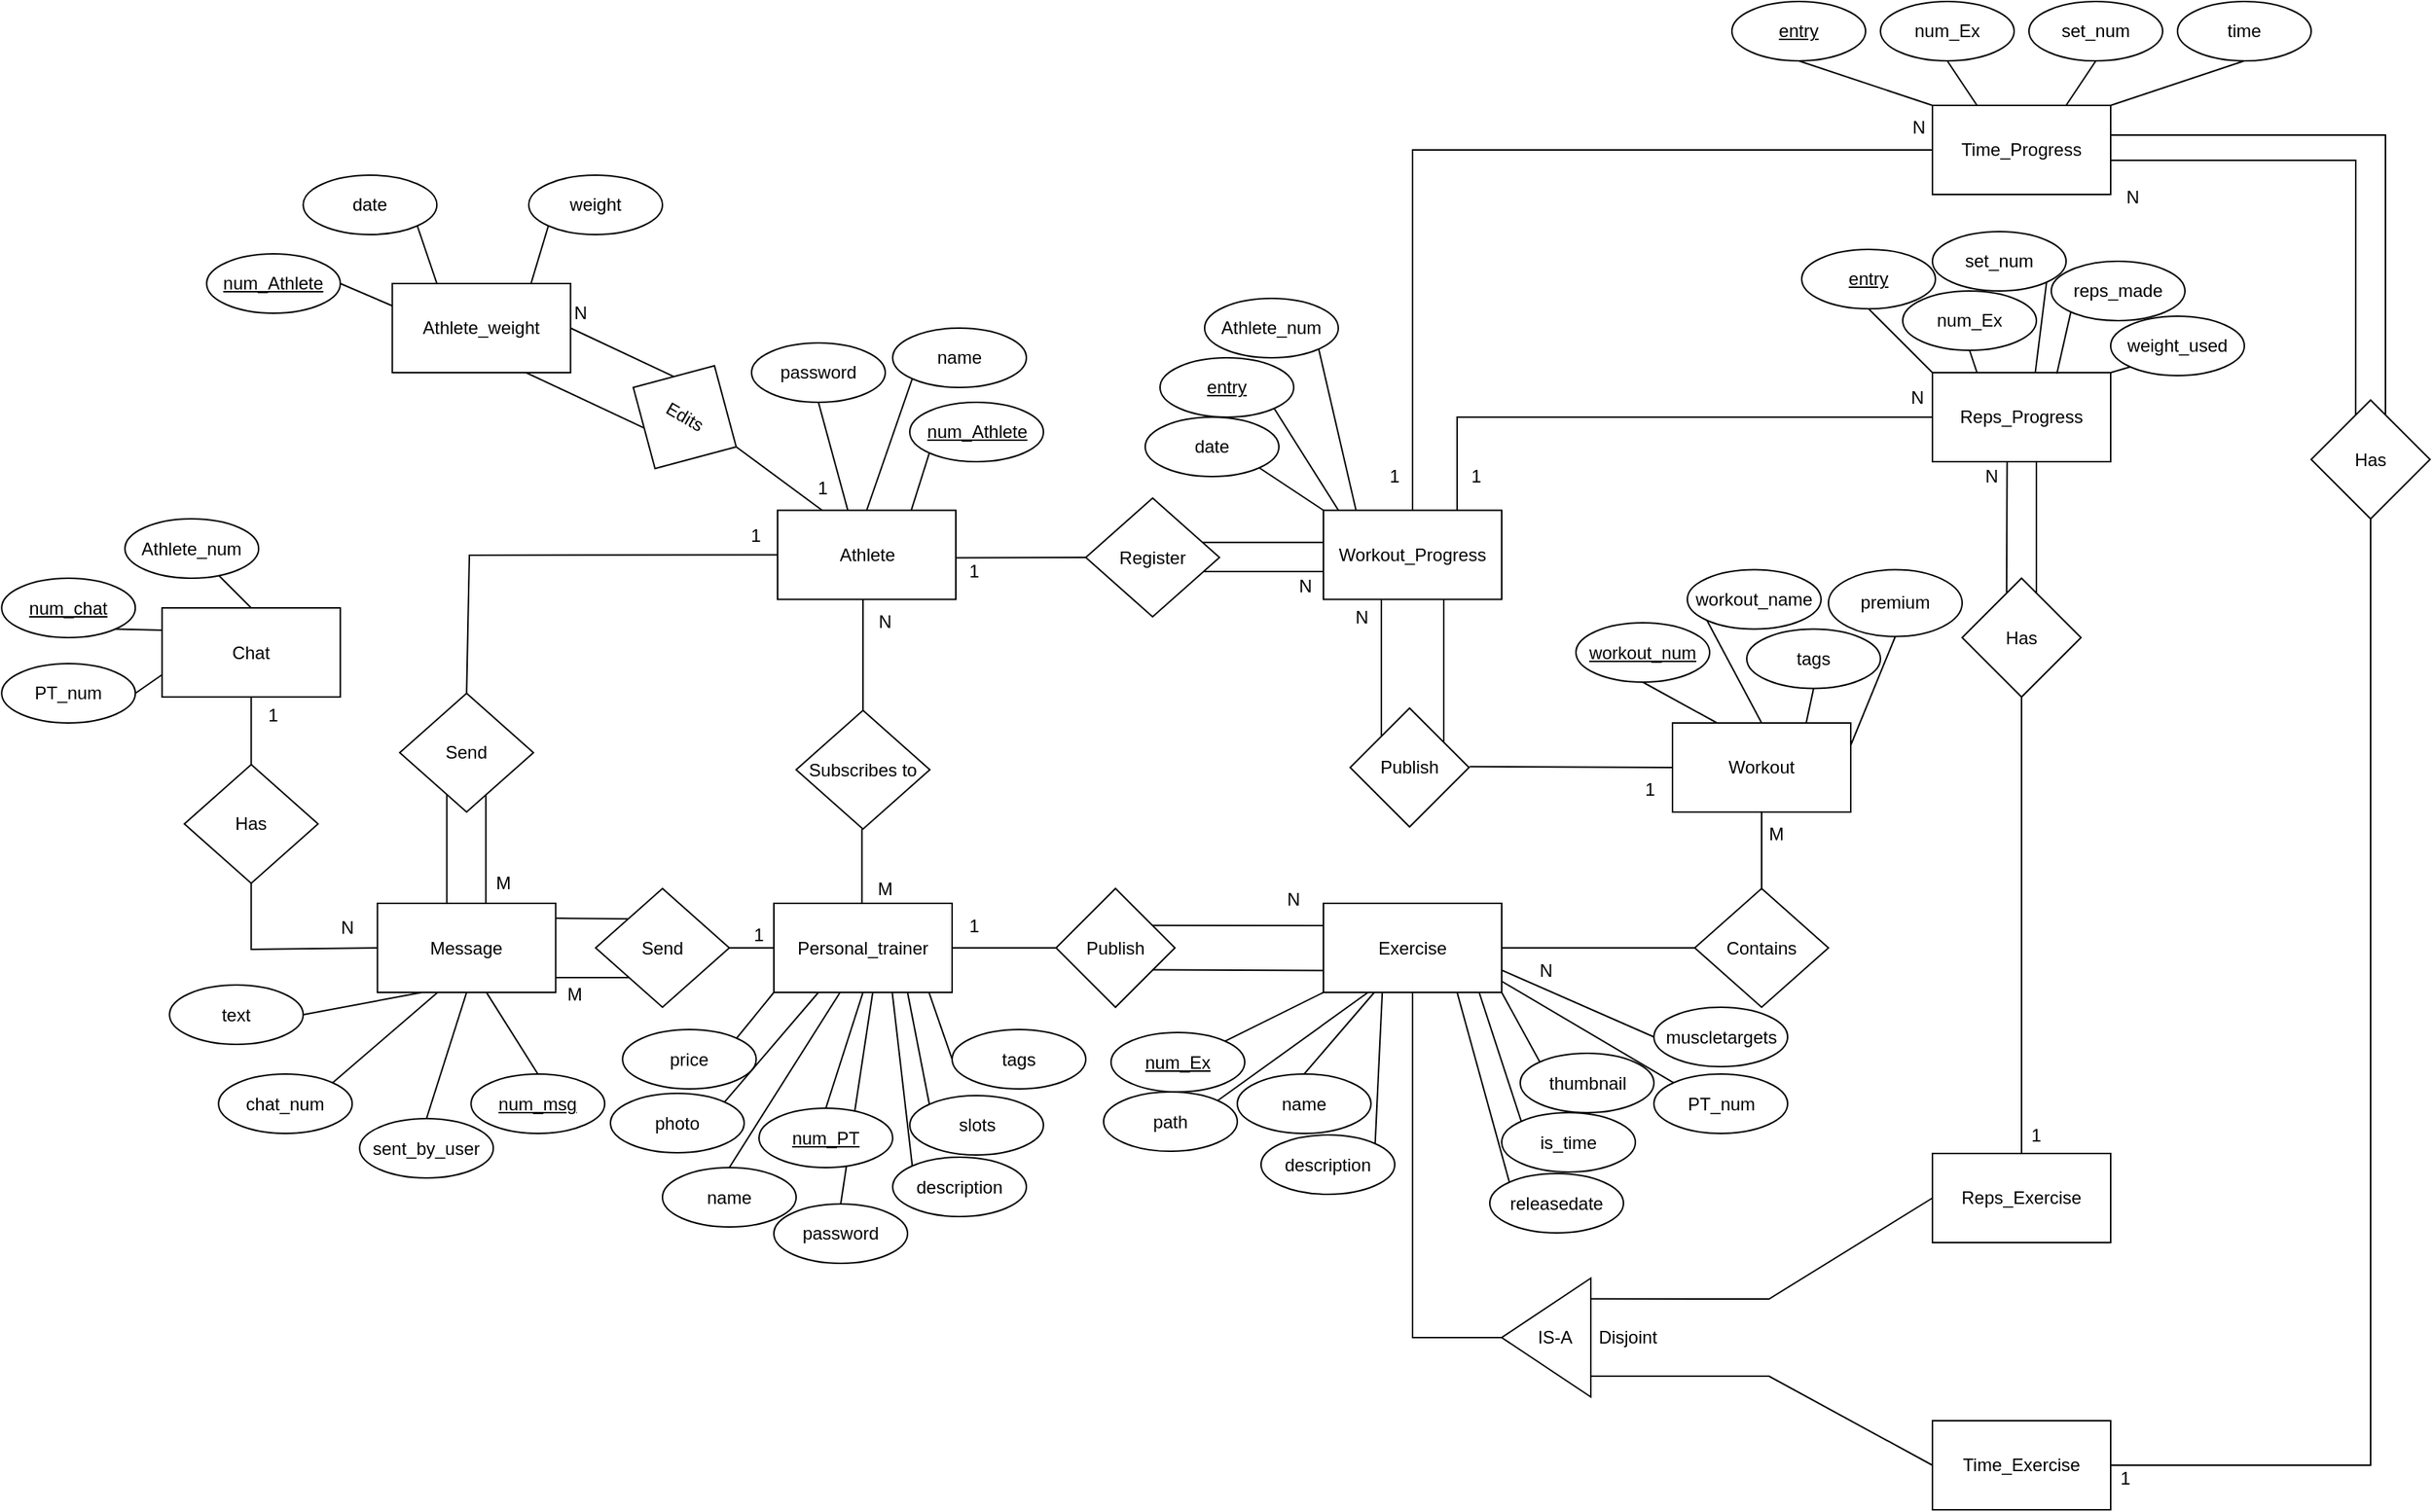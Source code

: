 <mxfile version="24.4.14" type="device">
  <diagram name="Página-1" id="oKhukBg--tAQRN1ix6OZ">
    <mxGraphModel dx="1697" dy="2066" grid="1" gridSize="10" guides="1" tooltips="1" connect="1" arrows="1" fold="1" page="1" pageScale="1" pageWidth="827" pageHeight="1169" math="0" shadow="0">
      <root>
        <mxCell id="0" />
        <mxCell id="1" parent="0" />
        <mxCell id="a5W6hC7SfEO5U4nKYkXS-47" value="" style="endArrow=none;html=1;rounded=0;entryX=0;entryY=0.5;entryDx=0;entryDy=0;exitX=0.011;exitY=0.902;exitDx=0;exitDy=0;exitPerimeter=0;" parent="1" target="a5W6hC7SfEO5U4nKYkXS-49" edge="1">
          <mxGeometry width="50" height="50" relative="1" as="geometry">
            <mxPoint x="1014.34" y="373.84" as="sourcePoint" />
            <mxPoint x="1251" y="373" as="targetPoint" />
            <Array as="points">
              <mxPoint x="1140" y="374" />
            </Array>
          </mxGeometry>
        </mxCell>
        <mxCell id="2-oC6OEvbJuWoWcRU2Rp-2" value="Athlete" style="rounded=0;whiteSpace=wrap;html=1;" parent="1" vertex="1">
          <mxGeometry x="472.5" y="-157.25" width="120" height="60" as="geometry" />
        </mxCell>
        <mxCell id="2-oC6OEvbJuWoWcRU2Rp-6" value="Chat" style="rounded=0;whiteSpace=wrap;html=1;" parent="1" vertex="1">
          <mxGeometry x="58.13" y="-91.5" width="120" height="60" as="geometry" />
        </mxCell>
        <mxCell id="2-oC6OEvbJuWoWcRU2Rp-8" value="name" style="ellipse;whiteSpace=wrap;html=1;" parent="1" vertex="1">
          <mxGeometry x="550" y="-280" width="90" height="40" as="geometry" />
        </mxCell>
        <mxCell id="2-oC6OEvbJuWoWcRU2Rp-9" value="&lt;u&gt;num_Athlete&lt;/u&gt;" style="ellipse;whiteSpace=wrap;html=1;" parent="1" vertex="1">
          <mxGeometry x="561.5" y="-230" width="90" height="40" as="geometry" />
        </mxCell>
        <mxCell id="2-oC6OEvbJuWoWcRU2Rp-19" value="name" style="ellipse;whiteSpace=wrap;html=1;" parent="1" vertex="1">
          <mxGeometry x="395" y="285.5" width="90" height="40" as="geometry" />
        </mxCell>
        <mxCell id="2-oC6OEvbJuWoWcRU2Rp-21" value="slots" style="ellipse;whiteSpace=wrap;html=1;" parent="1" vertex="1">
          <mxGeometry x="561.5" y="237" width="90" height="40" as="geometry" />
        </mxCell>
        <mxCell id="2-oC6OEvbJuWoWcRU2Rp-23" value="price" style="ellipse;whiteSpace=wrap;html=1;" parent="1" vertex="1">
          <mxGeometry x="368.13" y="192.5" width="90" height="40" as="geometry" />
        </mxCell>
        <mxCell id="2-oC6OEvbJuWoWcRU2Rp-25" value="tags" style="ellipse;whiteSpace=wrap;html=1;" parent="1" vertex="1">
          <mxGeometry x="590" y="192.5" width="90" height="40" as="geometry" />
        </mxCell>
        <mxCell id="2-oC6OEvbJuWoWcRU2Rp-26" value="photo" style="ellipse;whiteSpace=wrap;html=1;" parent="1" vertex="1">
          <mxGeometry x="360" y="235.5" width="90" height="40" as="geometry" />
        </mxCell>
        <mxCell id="2-oC6OEvbJuWoWcRU2Rp-34" value="path" style="ellipse;whiteSpace=wrap;html=1;" parent="1" vertex="1">
          <mxGeometry x="692" y="234.5" width="90" height="40" as="geometry" />
        </mxCell>
        <mxCell id="2-oC6OEvbJuWoWcRU2Rp-35" value="name" style="ellipse;whiteSpace=wrap;html=1;" parent="1" vertex="1">
          <mxGeometry x="782" y="222.5" width="90" height="40" as="geometry" />
        </mxCell>
        <mxCell id="2-oC6OEvbJuWoWcRU2Rp-36" value="muscletargets" style="ellipse;whiteSpace=wrap;html=1;" parent="1" vertex="1">
          <mxGeometry x="1062.5" y="177.5" width="90" height="40" as="geometry" />
        </mxCell>
        <mxCell id="2-oC6OEvbJuWoWcRU2Rp-37" value="releasedate" style="ellipse;whiteSpace=wrap;html=1;" parent="1" vertex="1">
          <mxGeometry x="952" y="289.5" width="90" height="40" as="geometry" />
        </mxCell>
        <mxCell id="2-oC6OEvbJuWoWcRU2Rp-38" value="&lt;u&gt;num_Ex&lt;/u&gt;" style="ellipse;whiteSpace=wrap;html=1;" parent="1" vertex="1">
          <mxGeometry x="697" y="194.5" width="90" height="40" as="geometry" />
        </mxCell>
        <mxCell id="2-oC6OEvbJuWoWcRU2Rp-39" value="description" style="ellipse;whiteSpace=wrap;html=1;" parent="1" vertex="1">
          <mxGeometry x="798" y="263.5" width="90" height="40" as="geometry" />
        </mxCell>
        <mxCell id="2-oC6OEvbJuWoWcRU2Rp-40" value="is_time" style="ellipse;whiteSpace=wrap;html=1;" parent="1" vertex="1">
          <mxGeometry x="960" y="248.5" width="90" height="40" as="geometry" />
        </mxCell>
        <mxCell id="2-oC6OEvbJuWoWcRU2Rp-41" value="thumbnail" style="ellipse;whiteSpace=wrap;html=1;" parent="1" vertex="1">
          <mxGeometry x="972.5" y="208.5" width="90" height="40" as="geometry" />
        </mxCell>
        <mxCell id="2-oC6OEvbJuWoWcRU2Rp-42" value="PT_num" style="ellipse;whiteSpace=wrap;html=1;" parent="1" vertex="1">
          <mxGeometry x="1062.5" y="222.5" width="90" height="40" as="geometry" />
        </mxCell>
        <mxCell id="2-oC6OEvbJuWoWcRU2Rp-52" value="&lt;u&gt;num_chat&lt;/u&gt;" style="ellipse;whiteSpace=wrap;html=1;" parent="1" vertex="1">
          <mxGeometry x="-49.87" y="-111.5" width="90" height="40" as="geometry" />
        </mxCell>
        <mxCell id="2-oC6OEvbJuWoWcRU2Rp-53" value="PT_num" style="ellipse;whiteSpace=wrap;html=1;" parent="1" vertex="1">
          <mxGeometry x="-49.87" y="-54" width="90" height="40" as="geometry" />
        </mxCell>
        <mxCell id="2-oC6OEvbJuWoWcRU2Rp-54" value="Athlete_num" style="ellipse;whiteSpace=wrap;html=1;" parent="1" vertex="1">
          <mxGeometry x="33.13" y="-151.5" width="90" height="40" as="geometry" />
        </mxCell>
        <mxCell id="2-oC6OEvbJuWoWcRU2Rp-55" value="&lt;u&gt;num_msg&lt;/u&gt;" style="ellipse;whiteSpace=wrap;html=1;" parent="1" vertex="1">
          <mxGeometry x="266.13" y="222.5" width="90" height="40" as="geometry" />
        </mxCell>
        <mxCell id="2-oC6OEvbJuWoWcRU2Rp-56" value="sent_by_user" style="ellipse;whiteSpace=wrap;html=1;" parent="1" vertex="1">
          <mxGeometry x="191.13" y="252.5" width="90" height="40" as="geometry" />
        </mxCell>
        <mxCell id="2-oC6OEvbJuWoWcRU2Rp-57" value="chat_num" style="ellipse;whiteSpace=wrap;html=1;" parent="1" vertex="1">
          <mxGeometry x="96.13" y="222.5" width="90" height="40" as="geometry" />
        </mxCell>
        <mxCell id="2-oC6OEvbJuWoWcRU2Rp-58" value="text" style="ellipse;whiteSpace=wrap;html=1;" parent="1" vertex="1">
          <mxGeometry x="63.13" y="162.5" width="90" height="40" as="geometry" />
        </mxCell>
        <mxCell id="2-oC6OEvbJuWoWcRU2Rp-61" value="Publish" style="rhombus;whiteSpace=wrap;html=1;" parent="1" vertex="1">
          <mxGeometry x="660" y="97.5" width="80" height="80" as="geometry" />
        </mxCell>
        <mxCell id="2-oC6OEvbJuWoWcRU2Rp-62" value="" style="endArrow=none;html=1;rounded=0;entryX=0.847;entryY=0.349;entryDx=0;entryDy=0;exitX=0;exitY=0.25;exitDx=0;exitDy=0;entryPerimeter=0;" parent="1" source="2-oC6OEvbJuWoWcRU2Rp-5" edge="1">
          <mxGeometry width="50" height="50" relative="1" as="geometry">
            <mxPoint x="837.0" y="119.5" as="sourcePoint" />
            <mxPoint x="724.76" y="122.42" as="targetPoint" />
          </mxGeometry>
        </mxCell>
        <mxCell id="2-oC6OEvbJuWoWcRU2Rp-65" value="" style="endArrow=none;html=1;rounded=0;exitX=1;exitY=0.5;exitDx=0;exitDy=0;entryX=0;entryY=0.5;entryDx=0;entryDy=0;" parent="1" source="2-oC6OEvbJuWoWcRU2Rp-1" target="2-oC6OEvbJuWoWcRU2Rp-61" edge="1">
          <mxGeometry width="50" height="50" relative="1" as="geometry">
            <mxPoint x="340" y="185" as="sourcePoint" />
            <mxPoint x="520" y="140" as="targetPoint" />
          </mxGeometry>
        </mxCell>
        <mxCell id="2-oC6OEvbJuWoWcRU2Rp-66" value="N" style="text;html=1;align=center;verticalAlign=middle;whiteSpace=wrap;rounded=0;" parent="1" vertex="1">
          <mxGeometry x="790" y="90" width="60" height="30" as="geometry" />
        </mxCell>
        <mxCell id="2-oC6OEvbJuWoWcRU2Rp-67" value="1" style="text;html=1;align=center;verticalAlign=middle;whiteSpace=wrap;rounded=0;" parent="1" vertex="1">
          <mxGeometry x="575" y="107.5" width="60" height="30" as="geometry" />
        </mxCell>
        <mxCell id="2-oC6OEvbJuWoWcRU2Rp-69" value="Subscribes to" style="rhombus;whiteSpace=wrap;html=1;" parent="1" vertex="1">
          <mxGeometry x="485" y="-22.5" width="90" height="80" as="geometry" />
        </mxCell>
        <mxCell id="2-oC6OEvbJuWoWcRU2Rp-72" value="" style="endArrow=none;html=1;rounded=0;entryX=0.25;entryY=0;entryDx=0;entryDy=0;exitX=0.5;exitY=0;exitDx=0;exitDy=0;" parent="1" source="2-oC6OEvbJuWoWcRU2Rp-69" target="2-oC6OEvbJuWoWcRU2Rp-74" edge="1">
          <mxGeometry width="50" height="50" relative="1" as="geometry">
            <mxPoint x="647.5" y="-127.5" as="sourcePoint" />
            <mxPoint x="692.5" y="-220" as="targetPoint" />
          </mxGeometry>
        </mxCell>
        <mxCell id="2-oC6OEvbJuWoWcRU2Rp-73" value="M" style="text;html=1;align=center;verticalAlign=middle;whiteSpace=wrap;rounded=0;" parent="1" vertex="1">
          <mxGeometry x="515" y="82.5" width="60" height="30" as="geometry" />
        </mxCell>
        <mxCell id="2-oC6OEvbJuWoWcRU2Rp-74" value="N" style="text;html=1;align=center;verticalAlign=middle;whiteSpace=wrap;rounded=0;" parent="1" vertex="1">
          <mxGeometry x="515" y="-97.25" width="60" height="30" as="geometry" />
        </mxCell>
        <mxCell id="2-oC6OEvbJuWoWcRU2Rp-75" value="" style="endArrow=none;html=1;rounded=0;entryX=0.5;entryY=1;entryDx=0;entryDy=0;" parent="1" edge="1">
          <mxGeometry width="50" height="50" relative="1" as="geometry">
            <mxPoint x="529.29" y="107.5" as="sourcePoint" />
            <mxPoint x="529.29" y="57.5" as="targetPoint" />
          </mxGeometry>
        </mxCell>
        <mxCell id="2-oC6OEvbJuWoWcRU2Rp-76" value="Has" style="rhombus;whiteSpace=wrap;html=1;" parent="1" vertex="1">
          <mxGeometry x="73.13" y="14" width="90" height="80" as="geometry" />
        </mxCell>
        <mxCell id="2-oC6OEvbJuWoWcRU2Rp-77" value="" style="endArrow=none;html=1;rounded=0;entryX=0.5;entryY=1;entryDx=0;entryDy=0;exitX=0.5;exitY=0;exitDx=0;exitDy=0;" parent="1" source="2-oC6OEvbJuWoWcRU2Rp-76" target="2-oC6OEvbJuWoWcRU2Rp-6" edge="1">
          <mxGeometry width="50" height="50" relative="1" as="geometry">
            <mxPoint x="-36.87" y="7.25" as="sourcePoint" />
            <mxPoint x="-36.87" y="-42.75" as="targetPoint" />
          </mxGeometry>
        </mxCell>
        <mxCell id="2-oC6OEvbJuWoWcRU2Rp-79" value="1" style="text;html=1;align=center;verticalAlign=middle;whiteSpace=wrap;rounded=0;" parent="1" vertex="1">
          <mxGeometry x="103.13" y="-34" width="60" height="30" as="geometry" />
        </mxCell>
        <mxCell id="2-oC6OEvbJuWoWcRU2Rp-80" value="" style="endArrow=none;html=1;rounded=0;entryX=0.5;entryY=1;entryDx=0;entryDy=0;exitX=0;exitY=0.5;exitDx=0;exitDy=0;" parent="1" source="2-oC6OEvbJuWoWcRU2Rp-4" target="2-oC6OEvbJuWoWcRU2Rp-76" edge="1">
          <mxGeometry width="50" height="50" relative="1" as="geometry">
            <mxPoint x="252.42" y="532.25" as="sourcePoint" />
            <mxPoint x="252.42" y="482.25" as="targetPoint" />
            <Array as="points">
              <mxPoint x="118.13" y="138.5" />
            </Array>
          </mxGeometry>
        </mxCell>
        <mxCell id="2-oC6OEvbJuWoWcRU2Rp-84" value="" style="endArrow=none;html=1;rounded=0;entryX=0.847;entryY=0.349;entryDx=0;entryDy=0;exitX=0;exitY=0.25;exitDx=0;exitDy=0;entryPerimeter=0;" parent="1" edge="1">
          <mxGeometry width="50" height="50" relative="1" as="geometry">
            <mxPoint x="840" y="152.79" as="sourcePoint" />
            <mxPoint x="724.76" y="152.21" as="targetPoint" />
          </mxGeometry>
        </mxCell>
        <mxCell id="2-oC6OEvbJuWoWcRU2Rp-85" value="Send" style="rhombus;whiteSpace=wrap;html=1;" parent="1" vertex="1">
          <mxGeometry x="218.13" y="-34" width="90" height="80" as="geometry" />
        </mxCell>
        <mxCell id="2-oC6OEvbJuWoWcRU2Rp-86" value="" style="endArrow=none;html=1;rounded=0;entryX=0;entryY=0.5;entryDx=0;entryDy=0;exitX=0.5;exitY=0;exitDx=0;exitDy=0;" parent="1" source="2-oC6OEvbJuWoWcRU2Rp-85" target="2-oC6OEvbJuWoWcRU2Rp-2" edge="1">
          <mxGeometry width="50" height="50" relative="1" as="geometry">
            <mxPoint x="340" y="138" as="sourcePoint" />
            <mxPoint x="369" y="133" as="targetPoint" />
            <Array as="points">
              <mxPoint x="265" y="-127" />
            </Array>
          </mxGeometry>
        </mxCell>
        <mxCell id="2-oC6OEvbJuWoWcRU2Rp-87" value="M" style="text;html=1;align=center;verticalAlign=middle;whiteSpace=wrap;rounded=0;" parent="1" vertex="1">
          <mxGeometry x="258.13" y="78.5" width="60" height="30" as="geometry" />
        </mxCell>
        <mxCell id="2-oC6OEvbJuWoWcRU2Rp-88" value="1" style="text;html=1;align=center;verticalAlign=middle;whiteSpace=wrap;rounded=0;" parent="1" vertex="1">
          <mxGeometry x="427.5" y="-155" width="60" height="30" as="geometry" />
        </mxCell>
        <mxCell id="2-oC6OEvbJuWoWcRU2Rp-89" value="" style="endArrow=none;html=1;rounded=0;entryX=0.352;entryY=0.851;entryDx=0;entryDy=0;entryPerimeter=0;exitX=0.389;exitY=0;exitDx=0;exitDy=0;exitPerimeter=0;" parent="1" source="2-oC6OEvbJuWoWcRU2Rp-4" target="2-oC6OEvbJuWoWcRU2Rp-85" edge="1">
          <mxGeometry width="50" height="50" relative="1" as="geometry">
            <mxPoint x="352.13" y="168.5" as="sourcePoint" />
            <mxPoint x="268.13" y="48.5" as="targetPoint" />
          </mxGeometry>
        </mxCell>
        <mxCell id="2-oC6OEvbJuWoWcRU2Rp-91" value="" style="endArrow=none;html=1;rounded=0;entryX=0.352;entryY=0.851;entryDx=0;entryDy=0;entryPerimeter=0;exitX=0.389;exitY=0;exitDx=0;exitDy=0;exitPerimeter=0;" parent="1" edge="1">
          <mxGeometry width="50" height="50" relative="1" as="geometry">
            <mxPoint x="276.13" y="108.5" as="sourcePoint" />
            <mxPoint x="276.13" y="34.5" as="targetPoint" />
          </mxGeometry>
        </mxCell>
        <mxCell id="2-oC6OEvbJuWoWcRU2Rp-94" value="" style="endArrow=none;html=1;rounded=0;exitX=1;exitY=0.5;exitDx=0;exitDy=0;entryX=0;entryY=0.5;entryDx=0;entryDy=0;" parent="1" source="bBhkpNK5yPJ5Nh3VC-9j-27" target="2-oC6OEvbJuWoWcRU2Rp-1" edge="1">
          <mxGeometry width="50" height="50" relative="1" as="geometry">
            <mxPoint x="427.45" y="130.68" as="sourcePoint" />
            <mxPoint x="490" y="190" as="targetPoint" />
          </mxGeometry>
        </mxCell>
        <mxCell id="2-oC6OEvbJuWoWcRU2Rp-98" value="1" style="text;html=1;align=center;verticalAlign=middle;whiteSpace=wrap;rounded=0;" parent="1" vertex="1">
          <mxGeometry x="430" y="113.75" width="60" height="30" as="geometry" />
        </mxCell>
        <mxCell id="2-oC6OEvbJuWoWcRU2Rp-101" value="N" style="text;html=1;align=center;verticalAlign=middle;whiteSpace=wrap;rounded=0;" parent="1" vertex="1">
          <mxGeometry x="153.13" y="108.5" width="60" height="30" as="geometry" />
        </mxCell>
        <mxCell id="2-oC6OEvbJuWoWcRU2Rp-95" value="M" style="text;html=1;align=center;verticalAlign=middle;whiteSpace=wrap;rounded=0;" parent="1" vertex="1">
          <mxGeometry x="306" y="153.5" width="60" height="30" as="geometry" />
        </mxCell>
        <mxCell id="1-HmyPd1s2v8unVtLxTv-2" value="" style="endArrow=none;html=1;rounded=0;entryX=1;entryY=0.5;entryDx=0;entryDy=0;exitX=0.25;exitY=1;exitDx=0;exitDy=0;" parent="1" source="2-oC6OEvbJuWoWcRU2Rp-4" target="2-oC6OEvbJuWoWcRU2Rp-58" edge="1">
          <mxGeometry width="50" height="50" relative="1" as="geometry">
            <mxPoint x="558.13" y="178.5" as="sourcePoint" />
            <mxPoint x="608.13" y="128.5" as="targetPoint" />
          </mxGeometry>
        </mxCell>
        <mxCell id="1-HmyPd1s2v8unVtLxTv-3" value="" style="endArrow=none;html=1;rounded=0;entryX=1;entryY=0;entryDx=0;entryDy=0;exitX=0.346;exitY=0.986;exitDx=0;exitDy=0;exitPerimeter=0;" parent="1" source="2-oC6OEvbJuWoWcRU2Rp-4" target="2-oC6OEvbJuWoWcRU2Rp-57" edge="1">
          <mxGeometry width="50" height="50" relative="1" as="geometry">
            <mxPoint x="243.13" y="178.5" as="sourcePoint" />
            <mxPoint x="213.13" y="188.5" as="targetPoint" />
          </mxGeometry>
        </mxCell>
        <mxCell id="1-HmyPd1s2v8unVtLxTv-4" value="" style="endArrow=none;html=1;rounded=0;entryX=0.5;entryY=0;entryDx=0;entryDy=0;exitX=0.5;exitY=1;exitDx=0;exitDy=0;" parent="1" source="2-oC6OEvbJuWoWcRU2Rp-4" target="2-oC6OEvbJuWoWcRU2Rp-56" edge="1">
          <mxGeometry width="50" height="50" relative="1" as="geometry">
            <mxPoint x="253.13" y="188.5" as="sourcePoint" />
            <mxPoint x="223.13" y="198.5" as="targetPoint" />
          </mxGeometry>
        </mxCell>
        <mxCell id="1-HmyPd1s2v8unVtLxTv-5" value="" style="endArrow=none;html=1;rounded=0;entryX=0.5;entryY=0;entryDx=0;entryDy=0;exitX=0.613;exitY=1.005;exitDx=0;exitDy=0;exitPerimeter=0;" parent="1" source="2-oC6OEvbJuWoWcRU2Rp-4" target="2-oC6OEvbJuWoWcRU2Rp-55" edge="1">
          <mxGeometry width="50" height="50" relative="1" as="geometry">
            <mxPoint x="263.13" y="198.5" as="sourcePoint" />
            <mxPoint x="233.13" y="208.5" as="targetPoint" />
          </mxGeometry>
        </mxCell>
        <mxCell id="1-HmyPd1s2v8unVtLxTv-7" value="" style="endArrow=none;html=1;rounded=0;entryX=1;entryY=0.5;entryDx=0;entryDy=0;exitX=0;exitY=0.75;exitDx=0;exitDy=0;" parent="1" source="2-oC6OEvbJuWoWcRU2Rp-6" target="2-oC6OEvbJuWoWcRU2Rp-53" edge="1">
          <mxGeometry width="50" height="50" relative="1" as="geometry">
            <mxPoint x="283.13" y="218.5" as="sourcePoint" />
            <mxPoint x="253.13" y="228.5" as="targetPoint" />
          </mxGeometry>
        </mxCell>
        <mxCell id="1-HmyPd1s2v8unVtLxTv-8" value="" style="endArrow=none;html=1;rounded=0;entryX=1;entryY=1;entryDx=0;entryDy=0;exitX=0;exitY=0.25;exitDx=0;exitDy=0;" parent="1" source="2-oC6OEvbJuWoWcRU2Rp-6" target="2-oC6OEvbJuWoWcRU2Rp-52" edge="1">
          <mxGeometry width="50" height="50" relative="1" as="geometry">
            <mxPoint x="68.13" y="-21.5" as="sourcePoint" />
            <mxPoint x="50.13" y="-24.5" as="targetPoint" />
          </mxGeometry>
        </mxCell>
        <mxCell id="1-HmyPd1s2v8unVtLxTv-9" value="" style="endArrow=none;html=1;rounded=0;exitX=0.5;exitY=0;exitDx=0;exitDy=0;" parent="1" source="2-oC6OEvbJuWoWcRU2Rp-6" target="2-oC6OEvbJuWoWcRU2Rp-54" edge="1">
          <mxGeometry width="50" height="50" relative="1" as="geometry">
            <mxPoint x="78.13" y="-11.5" as="sourcePoint" />
            <mxPoint x="60.13" y="-14.5" as="targetPoint" />
          </mxGeometry>
        </mxCell>
        <mxCell id="1-HmyPd1s2v8unVtLxTv-10" value="" style="endArrow=none;html=1;rounded=0;entryX=0.5;entryY=0;entryDx=0;entryDy=0;exitX=0.5;exitY=1;exitDx=0;exitDy=0;" parent="1" source="2-oC6OEvbJuWoWcRU2Rp-1" target="2-oC6OEvbJuWoWcRU2Rp-24" edge="1">
          <mxGeometry width="50" height="50" relative="1" as="geometry">
            <mxPoint x="620" y="342.5" as="sourcePoint" />
            <mxPoint x="222" y="347" as="targetPoint" />
          </mxGeometry>
        </mxCell>
        <mxCell id="1-HmyPd1s2v8unVtLxTv-11" value="" style="endArrow=none;html=1;rounded=0;entryX=1;entryY=0;entryDx=0;entryDy=0;exitX=0;exitY=1;exitDx=0;exitDy=0;" parent="1" source="2-oC6OEvbJuWoWcRU2Rp-1" target="2-oC6OEvbJuWoWcRU2Rp-23" edge="1">
          <mxGeometry width="50" height="50" relative="1" as="geometry">
            <mxPoint x="650" y="327.5" as="sourcePoint" />
            <mxPoint x="232" y="357" as="targetPoint" />
          </mxGeometry>
        </mxCell>
        <mxCell id="1-HmyPd1s2v8unVtLxTv-13" value="" style="endArrow=none;html=1;rounded=0;entryX=0.664;entryY=0.997;entryDx=0;entryDy=0;entryPerimeter=0;exitX=0;exitY=0;exitDx=0;exitDy=0;" parent="1" source="2-oC6OEvbJuWoWcRU2Rp-20" target="2-oC6OEvbJuWoWcRU2Rp-1" edge="1">
          <mxGeometry width="50" height="50" relative="1" as="geometry">
            <mxPoint x="680" y="280" as="sourcePoint" />
            <mxPoint x="670.88" y="330.56" as="targetPoint" />
          </mxGeometry>
        </mxCell>
        <mxCell id="1-HmyPd1s2v8unVtLxTv-14" value="" style="endArrow=none;html=1;rounded=0;entryX=0.376;entryY=0.985;entryDx=0;entryDy=0;exitX=0.5;exitY=0;exitDx=0;exitDy=0;entryPerimeter=0;" parent="1" source="2-oC6OEvbJuWoWcRU2Rp-19" target="2-oC6OEvbJuWoWcRU2Rp-1" edge="1">
          <mxGeometry width="50" height="50" relative="1" as="geometry">
            <mxPoint x="270" y="380" as="sourcePoint" />
            <mxPoint x="665.12" y="327.14" as="targetPoint" />
          </mxGeometry>
        </mxCell>
        <mxCell id="1-HmyPd1s2v8unVtLxTv-15" value="" style="endArrow=none;html=1;rounded=0;entryX=0.75;entryY=1;entryDx=0;entryDy=0;exitX=0;exitY=0;exitDx=0;exitDy=0;" parent="1" source="2-oC6OEvbJuWoWcRU2Rp-21" target="2-oC6OEvbJuWoWcRU2Rp-1" edge="1">
          <mxGeometry width="50" height="50" relative="1" as="geometry">
            <mxPoint x="695" y="330.02" as="sourcePoint" />
            <mxPoint x="675" y="337" as="targetPoint" />
          </mxGeometry>
        </mxCell>
        <mxCell id="1-HmyPd1s2v8unVtLxTv-16" value="" style="endArrow=none;html=1;rounded=0;entryX=0;entryY=0.5;entryDx=0;entryDy=0;exitX=0.871;exitY=1.004;exitDx=0;exitDy=0;exitPerimeter=0;" parent="1" source="2-oC6OEvbJuWoWcRU2Rp-1" target="2-oC6OEvbJuWoWcRU2Rp-25" edge="1">
          <mxGeometry width="50" height="50" relative="1" as="geometry">
            <mxPoint x="710" y="327.5" as="sourcePoint" />
            <mxPoint x="685" y="347" as="targetPoint" />
          </mxGeometry>
        </mxCell>
        <mxCell id="1-HmyPd1s2v8unVtLxTv-17" value="" style="endArrow=none;html=1;rounded=0;exitX=0.25;exitY=1;exitDx=0;exitDy=0;entryX=1;entryY=0;entryDx=0;entryDy=0;" parent="1" source="2-oC6OEvbJuWoWcRU2Rp-1" target="2-oC6OEvbJuWoWcRU2Rp-26" edge="1">
          <mxGeometry width="50" height="50" relative="1" as="geometry">
            <mxPoint x="625" y="290" as="sourcePoint" />
            <mxPoint x="740" y="330" as="targetPoint" />
          </mxGeometry>
        </mxCell>
        <mxCell id="2-oC6OEvbJuWoWcRU2Rp-1" value="Personal_trainer" style="rounded=0;whiteSpace=wrap;html=1;" parent="1" vertex="1">
          <mxGeometry x="470" y="107.5" width="120" height="60" as="geometry" />
        </mxCell>
        <mxCell id="1-HmyPd1s2v8unVtLxTv-18" value="" style="endArrow=none;html=1;rounded=0;entryX=0;entryY=1;entryDx=0;entryDy=0;exitX=0.75;exitY=0;exitDx=0;exitDy=0;" parent="1" source="2-oC6OEvbJuWoWcRU2Rp-2" target="2-oC6OEvbJuWoWcRU2Rp-9" edge="1">
          <mxGeometry width="50" height="50" relative="1" as="geometry">
            <mxPoint x="647.5" y="-547.5" as="sourcePoint" />
            <mxPoint x="585.936" y="-194.495" as="targetPoint" />
          </mxGeometry>
        </mxCell>
        <mxCell id="1-HmyPd1s2v8unVtLxTv-19" value="" style="endArrow=none;html=1;rounded=0;entryX=0;entryY=1;entryDx=0;entryDy=0;exitX=0.5;exitY=0;exitDx=0;exitDy=0;" parent="1" source="2-oC6OEvbJuWoWcRU2Rp-2" target="2-oC6OEvbJuWoWcRU2Rp-8" edge="1">
          <mxGeometry width="50" height="50" relative="1" as="geometry">
            <mxPoint x="657.5" y="-537.5" as="sourcePoint" />
            <mxPoint x="727.5" y="-470.5" as="targetPoint" />
          </mxGeometry>
        </mxCell>
        <mxCell id="1-HmyPd1s2v8unVtLxTv-20" value="" style="endArrow=none;html=1;rounded=0;entryX=0;entryY=0.5;entryDx=0;entryDy=0;exitX=1;exitY=0.75;exitDx=0;exitDy=0;" parent="1" source="2-oC6OEvbJuWoWcRU2Rp-5" target="2-oC6OEvbJuWoWcRU2Rp-36" edge="1">
          <mxGeometry width="50" height="50" relative="1" as="geometry">
            <mxPoint x="695" y="364" as="sourcePoint" />
            <mxPoint x="875" y="364" as="targetPoint" />
            <Array as="points" />
          </mxGeometry>
        </mxCell>
        <mxCell id="1-HmyPd1s2v8unVtLxTv-21" value="" style="endArrow=none;html=1;rounded=0;entryX=1;entryY=1;entryDx=0;entryDy=0;exitX=0;exitY=0;exitDx=0;exitDy=0;" parent="1" source="2-oC6OEvbJuWoWcRU2Rp-41" target="2-oC6OEvbJuWoWcRU2Rp-5" edge="1">
          <mxGeometry width="50" height="50" relative="1" as="geometry">
            <mxPoint x="515" y="110" as="sourcePoint" />
            <mxPoint x="585" y="177" as="targetPoint" />
          </mxGeometry>
        </mxCell>
        <mxCell id="1-HmyPd1s2v8unVtLxTv-22" value="" style="endArrow=none;html=1;rounded=0;entryX=0;entryY=0;entryDx=0;entryDy=0;exitX=0;exitY=0.75;exitDx=0;exitDy=0;" parent="1" source="bBhkpNK5yPJ5Nh3VC-9j-15" target="2-oC6OEvbJuWoWcRU2Rp-42" edge="1">
          <mxGeometry width="50" height="50" relative="1" as="geometry">
            <mxPoint x="695" y="354" as="sourcePoint" />
            <mxPoint x="330" y="391" as="targetPoint" />
          </mxGeometry>
        </mxCell>
        <mxCell id="1-HmyPd1s2v8unVtLxTv-23" value="" style="endArrow=none;html=1;rounded=0;entryX=0.875;entryY=1.008;entryDx=0;entryDy=0;entryPerimeter=0;exitX=0;exitY=0;exitDx=0;exitDy=0;" parent="1" source="2-oC6OEvbJuWoWcRU2Rp-40" target="2-oC6OEvbJuWoWcRU2Rp-5" edge="1">
          <mxGeometry width="50" height="50" relative="1" as="geometry">
            <mxPoint x="695" y="344" as="sourcePoint" />
            <mxPoint x="340" y="401" as="targetPoint" />
          </mxGeometry>
        </mxCell>
        <mxCell id="1-HmyPd1s2v8unVtLxTv-24" value="" style="endArrow=none;html=1;rounded=0;entryX=0;entryY=0;entryDx=0;entryDy=0;exitX=0.75;exitY=1;exitDx=0;exitDy=0;" parent="1" source="2-oC6OEvbJuWoWcRU2Rp-5" target="2-oC6OEvbJuWoWcRU2Rp-37" edge="1">
          <mxGeometry width="50" height="50" relative="1" as="geometry">
            <mxPoint x="695" y="341.5" as="sourcePoint" />
            <mxPoint x="350" y="411" as="targetPoint" />
          </mxGeometry>
        </mxCell>
        <mxCell id="1-HmyPd1s2v8unVtLxTv-25" value="" style="endArrow=none;html=1;rounded=0;entryX=0;entryY=1;entryDx=0;entryDy=0;exitX=1;exitY=0;exitDx=0;exitDy=0;" parent="1" source="2-oC6OEvbJuWoWcRU2Rp-38" target="2-oC6OEvbJuWoWcRU2Rp-5" edge="1">
          <mxGeometry width="50" height="50" relative="1" as="geometry">
            <mxPoint x="695" y="326.5" as="sourcePoint" />
            <mxPoint x="360" y="421" as="targetPoint" />
          </mxGeometry>
        </mxCell>
        <mxCell id="1-HmyPd1s2v8unVtLxTv-26" value="" style="endArrow=none;html=1;rounded=0;entryX=1;entryY=0;entryDx=0;entryDy=0;exitX=0.25;exitY=1;exitDx=0;exitDy=0;" parent="1" source="2-oC6OEvbJuWoWcRU2Rp-5" target="2-oC6OEvbJuWoWcRU2Rp-34" edge="1">
          <mxGeometry width="50" height="50" relative="1" as="geometry">
            <mxPoint x="565" y="160" as="sourcePoint" />
            <mxPoint x="635" y="227" as="targetPoint" />
          </mxGeometry>
        </mxCell>
        <mxCell id="1-HmyPd1s2v8unVtLxTv-27" value="" style="endArrow=none;html=1;rounded=0;entryX=0.5;entryY=0;entryDx=0;entryDy=0;" parent="1" source="2-oC6OEvbJuWoWcRU2Rp-5" target="2-oC6OEvbJuWoWcRU2Rp-35" edge="1">
          <mxGeometry width="50" height="50" relative="1" as="geometry">
            <mxPoint x="575" y="170" as="sourcePoint" />
            <mxPoint x="880" y="230" as="targetPoint" />
          </mxGeometry>
        </mxCell>
        <mxCell id="1-HmyPd1s2v8unVtLxTv-28" value="" style="endArrow=none;html=1;rounded=0;entryX=1;entryY=0;entryDx=0;entryDy=0;exitX=0.333;exitY=0.875;exitDx=0;exitDy=0;exitPerimeter=0;" parent="1" source="2-oC6OEvbJuWoWcRU2Rp-5" target="2-oC6OEvbJuWoWcRU2Rp-39" edge="1">
          <mxGeometry width="50" height="50" relative="1" as="geometry">
            <mxPoint x="585" y="180" as="sourcePoint" />
            <mxPoint x="655" y="247" as="targetPoint" />
          </mxGeometry>
        </mxCell>
        <mxCell id="bBhkpNK5yPJ5Nh3VC-9j-2" value="Workout" style="rounded=0;whiteSpace=wrap;html=1;" parent="1" vertex="1">
          <mxGeometry x="1075" y="-14" width="120" height="60" as="geometry" />
        </mxCell>
        <mxCell id="bBhkpNK5yPJ5Nh3VC-9j-3" value="&lt;u&gt;workout_num&lt;/u&gt;" style="ellipse;whiteSpace=wrap;html=1;" parent="1" vertex="1">
          <mxGeometry x="1010" y="-81.5" width="90" height="40" as="geometry" />
        </mxCell>
        <mxCell id="bBhkpNK5yPJ5Nh3VC-9j-4" value="tags" style="ellipse;whiteSpace=wrap;html=1;" parent="1" vertex="1">
          <mxGeometry x="1125" y="-77.25" width="90" height="40" as="geometry" />
        </mxCell>
        <mxCell id="bBhkpNK5yPJ5Nh3VC-9j-5" value="&lt;u&gt;entry&lt;/u&gt;" style="ellipse;whiteSpace=wrap;html=1;" parent="1" vertex="1">
          <mxGeometry x="730" y="-260" width="90" height="40" as="geometry" />
        </mxCell>
        <mxCell id="bBhkpNK5yPJ5Nh3VC-9j-6" value="workout_name" style="ellipse;whiteSpace=wrap;html=1;" parent="1" vertex="1">
          <mxGeometry x="1085" y="-117.25" width="90" height="40" as="geometry" />
        </mxCell>
        <mxCell id="bBhkpNK5yPJ5Nh3VC-9j-7" value="premium" style="ellipse;whiteSpace=wrap;html=1;" parent="1" vertex="1">
          <mxGeometry x="1180" y="-117.25" width="90" height="45" as="geometry" />
        </mxCell>
        <mxCell id="bBhkpNK5yPJ5Nh3VC-9j-10" value="date" style="ellipse;whiteSpace=wrap;html=1;" parent="1" vertex="1">
          <mxGeometry x="720" y="-220" width="90" height="40" as="geometry" />
        </mxCell>
        <mxCell id="bBhkpNK5yPJ5Nh3VC-9j-12" value="Athlete_num" style="ellipse;whiteSpace=wrap;html=1;" parent="1" vertex="1">
          <mxGeometry x="760" y="-300" width="90" height="40" as="geometry" />
        </mxCell>
        <mxCell id="bBhkpNK5yPJ5Nh3VC-9j-13" value="Contains" style="rhombus;whiteSpace=wrap;html=1;" parent="1" vertex="1">
          <mxGeometry x="1090" y="97.5" width="90" height="80" as="geometry" />
        </mxCell>
        <mxCell id="bBhkpNK5yPJ5Nh3VC-9j-14" value="" style="endArrow=none;html=1;rounded=0;entryX=0.5;entryY=1;entryDx=0;entryDy=0;" parent="1" edge="1">
          <mxGeometry width="50" height="50" relative="1" as="geometry">
            <mxPoint x="1135" y="98.5" as="sourcePoint" />
            <mxPoint x="1135" y="46.5" as="targetPoint" />
          </mxGeometry>
        </mxCell>
        <mxCell id="bBhkpNK5yPJ5Nh3VC-9j-15" value="N" style="text;html=1;align=center;verticalAlign=middle;whiteSpace=wrap;rounded=0;" parent="1" vertex="1">
          <mxGeometry x="960" y="137.5" width="60" height="30" as="geometry" />
        </mxCell>
        <mxCell id="bBhkpNK5yPJ5Nh3VC-9j-16" value="M" style="text;html=1;align=center;verticalAlign=middle;whiteSpace=wrap;rounded=0;" parent="1" vertex="1">
          <mxGeometry x="1115" y="46" width="60" height="30" as="geometry" />
        </mxCell>
        <mxCell id="bBhkpNK5yPJ5Nh3VC-9j-17" value="" style="endArrow=none;html=1;rounded=0;entryX=1;entryY=0.5;entryDx=0;entryDy=0;exitX=0;exitY=0.5;exitDx=0;exitDy=0;" parent="1" source="bBhkpNK5yPJ5Nh3VC-9j-13" target="2-oC6OEvbJuWoWcRU2Rp-5" edge="1">
          <mxGeometry width="50" height="50" relative="1" as="geometry">
            <mxPoint x="1174.29" y="211.5" as="sourcePoint" />
            <mxPoint x="1174.29" y="161.5" as="targetPoint" />
          </mxGeometry>
        </mxCell>
        <mxCell id="bBhkpNK5yPJ5Nh3VC-9j-19" value="" style="endArrow=none;html=1;rounded=0;entryX=0.75;entryY=0;entryDx=0;entryDy=0;exitX=0.5;exitY=1;exitDx=0;exitDy=0;" parent="1" source="bBhkpNK5yPJ5Nh3VC-9j-4" target="bBhkpNK5yPJ5Nh3VC-9j-2" edge="1">
          <mxGeometry width="50" height="50" relative="1" as="geometry">
            <mxPoint x="1345" y="-200.5" as="sourcePoint" />
            <mxPoint x="1370" y="-85.25" as="targetPoint" />
          </mxGeometry>
        </mxCell>
        <mxCell id="bBhkpNK5yPJ5Nh3VC-9j-20" value="" style="endArrow=none;html=1;rounded=0;entryX=0.5;entryY=0;entryDx=0;entryDy=0;exitX=0;exitY=1;exitDx=0;exitDy=0;" parent="1" source="bBhkpNK5yPJ5Nh3VC-9j-6" target="bBhkpNK5yPJ5Nh3VC-9j-2" edge="1">
          <mxGeometry width="50" height="50" relative="1" as="geometry">
            <mxPoint x="1230" y="-281.5" as="sourcePoint" />
            <mxPoint x="1340" y="-85.25" as="targetPoint" />
          </mxGeometry>
        </mxCell>
        <mxCell id="bBhkpNK5yPJ5Nh3VC-9j-21" value="" style="endArrow=none;html=1;rounded=0;entryX=0.5;entryY=1;entryDx=0;entryDy=0;exitX=0.25;exitY=0;exitDx=0;exitDy=0;" parent="1" source="bBhkpNK5yPJ5Nh3VC-9j-2" target="bBhkpNK5yPJ5Nh3VC-9j-3" edge="1">
          <mxGeometry width="50" height="50" relative="1" as="geometry">
            <mxPoint x="1310" y="-70.25" as="sourcePoint" />
            <mxPoint x="1135.0" y="-101.5" as="targetPoint" />
          </mxGeometry>
        </mxCell>
        <mxCell id="bBhkpNK5yPJ5Nh3VC-9j-22" value="" style="endArrow=none;html=1;rounded=0;entryX=1;entryY=0.25;entryDx=0;entryDy=0;exitX=0.5;exitY=1;exitDx=0;exitDy=0;" parent="1" source="bBhkpNK5yPJ5Nh3VC-9j-7" target="bBhkpNK5yPJ5Nh3VC-9j-2" edge="1">
          <mxGeometry width="50" height="50" relative="1" as="geometry">
            <mxPoint x="1355" y="-246.75" as="sourcePoint" />
            <mxPoint x="1415" y="-25.5" as="targetPoint" />
          </mxGeometry>
        </mxCell>
        <mxCell id="bBhkpNK5yPJ5Nh3VC-9j-28" value="" style="endArrow=none;html=1;rounded=0;entryX=0;entryY=1;entryDx=0;entryDy=0;" parent="1" target="bBhkpNK5yPJ5Nh3VC-9j-27" edge="1">
          <mxGeometry width="50" height="50" relative="1" as="geometry">
            <mxPoint x="318.13" y="157.5" as="sourcePoint" />
            <mxPoint x="371.13" y="157.5" as="targetPoint" />
          </mxGeometry>
        </mxCell>
        <mxCell id="2-oC6OEvbJuWoWcRU2Rp-4" value="Message" style="rounded=0;whiteSpace=wrap;html=1;" parent="1" vertex="1">
          <mxGeometry x="203.13" y="107.5" width="120" height="60" as="geometry" />
        </mxCell>
        <mxCell id="bBhkpNK5yPJ5Nh3VC-9j-29" value="" style="endArrow=none;html=1;rounded=0;entryX=0;entryY=1;entryDx=0;entryDy=0;" parent="1" edge="1">
          <mxGeometry width="50" height="50" relative="1" as="geometry">
            <mxPoint x="323.13" y="117.5" as="sourcePoint" />
            <mxPoint x="378" y="118" as="targetPoint" />
          </mxGeometry>
        </mxCell>
        <mxCell id="bBhkpNK5yPJ5Nh3VC-9j-27" value="Send" style="rhombus;whiteSpace=wrap;html=1;" parent="1" vertex="1">
          <mxGeometry x="350" y="97.5" width="90" height="80" as="geometry" />
        </mxCell>
        <mxCell id="bBhkpNK5yPJ5Nh3VC-9j-31" value="Has" style="rhombus;whiteSpace=wrap;html=1;" parent="1" vertex="1">
          <mxGeometry x="1270" y="-111.5" width="80" height="80" as="geometry" />
        </mxCell>
        <mxCell id="bBhkpNK5yPJ5Nh3VC-9j-33" value="" style="endArrow=none;html=1;rounded=0;exitX=0.5;exitY=0;exitDx=0;exitDy=0;entryX=0.5;entryY=1;entryDx=0;entryDy=0;" parent="1" source="a5W6hC7SfEO5U4nKYkXS-49" target="bBhkpNK5yPJ5Nh3VC-9j-31" edge="1">
          <mxGeometry width="50" height="50" relative="1" as="geometry">
            <mxPoint x="1695" y="69" as="sourcePoint" />
            <mxPoint x="1555" y="-9.5" as="targetPoint" />
          </mxGeometry>
        </mxCell>
        <mxCell id="bBhkpNK5yPJ5Nh3VC-9j-34" value="1" style="text;html=1;align=center;verticalAlign=middle;whiteSpace=wrap;rounded=0;" parent="1" vertex="1">
          <mxGeometry x="1290" y="248.5" width="60" height="30" as="geometry" />
        </mxCell>
        <mxCell id="bBhkpNK5yPJ5Nh3VC-9j-36" value="N" style="text;html=1;align=center;verticalAlign=middle;whiteSpace=wrap;rounded=0;" parent="1" vertex="1">
          <mxGeometry x="1260" y="-195.5" width="60" height="30" as="geometry" />
        </mxCell>
        <mxCell id="bBhkpNK5yPJ5Nh3VC-9j-38" value="" style="endArrow=none;html=1;rounded=0;entryX=0;entryY=0;entryDx=0;entryDy=0;exitX=1;exitY=1;exitDx=0;exitDy=0;" parent="1" source="bBhkpNK5yPJ5Nh3VC-9j-10" target="bBhkpNK5yPJ5Nh3VC-9j-1" edge="1">
          <mxGeometry width="50" height="50" relative="1" as="geometry">
            <mxPoint x="640" y="-161.75" as="sourcePoint" />
            <mxPoint x="655" y="-135.75" as="targetPoint" />
          </mxGeometry>
        </mxCell>
        <mxCell id="bBhkpNK5yPJ5Nh3VC-9j-40" value="" style="endArrow=none;html=1;rounded=0;entryX=0.186;entryY=0.028;entryDx=0;entryDy=0;exitX=1;exitY=1;exitDx=0;exitDy=0;entryPerimeter=0;" parent="1" source="bBhkpNK5yPJ5Nh3VC-9j-12" target="bBhkpNK5yPJ5Nh3VC-9j-1" edge="1">
          <mxGeometry width="50" height="50" relative="1" as="geometry">
            <mxPoint x="660" y="-141.75" as="sourcePoint" />
            <mxPoint x="675" y="-115.75" as="targetPoint" />
          </mxGeometry>
        </mxCell>
        <mxCell id="bBhkpNK5yPJ5Nh3VC-9j-41" value="" style="endArrow=none;html=1;rounded=0;exitX=1;exitY=1;exitDx=0;exitDy=0;entryX=0.09;entryY=0.018;entryDx=0;entryDy=0;entryPerimeter=0;" parent="1" source="bBhkpNK5yPJ5Nh3VC-9j-5" target="bBhkpNK5yPJ5Nh3VC-9j-1" edge="1">
          <mxGeometry width="50" height="50" relative="1" as="geometry">
            <mxPoint x="670" y="-131.75" as="sourcePoint" />
            <mxPoint x="950" y="-160" as="targetPoint" />
          </mxGeometry>
        </mxCell>
        <mxCell id="2-oC6OEvbJuWoWcRU2Rp-5" value="Exercise" style="rounded=0;whiteSpace=wrap;html=1;" parent="1" vertex="1">
          <mxGeometry x="840" y="107.5" width="120" height="60" as="geometry" />
        </mxCell>
        <mxCell id="MHGE348h0G7RGyUo8SNj-3" value="" style="endArrow=none;html=1;rounded=0;exitX=0.419;exitY=0.991;exitDx=0;exitDy=0;entryX=0.374;entryY=0.121;entryDx=0;entryDy=0;entryPerimeter=0;exitPerimeter=0;" parent="1" source="a5W6hC7SfEO5U4nKYkXS-20" target="bBhkpNK5yPJ5Nh3VC-9j-31" edge="1">
          <mxGeometry width="50" height="50" relative="1" as="geometry">
            <mxPoint x="1684.38" y="-135" as="sourcePoint" />
            <mxPoint x="1684.38" y="-72" as="targetPoint" />
          </mxGeometry>
        </mxCell>
        <mxCell id="MHGE348h0G7RGyUo8SNj-7" value="" style="shape=link;html=1;rounded=0;width=19.697;" parent="1" edge="1">
          <mxGeometry width="100" relative="1" as="geometry">
            <mxPoint x="745" y="-125.8" as="sourcePoint" />
            <mxPoint x="845" y="-125.8" as="targetPoint" />
          </mxGeometry>
        </mxCell>
        <mxCell id="bBhkpNK5yPJ5Nh3VC-9j-1" value="Workout_Progress" style="rounded=0;whiteSpace=wrap;html=1;" parent="1" vertex="1">
          <mxGeometry x="840" y="-157.25" width="120" height="60" as="geometry" />
        </mxCell>
        <mxCell id="MHGE348h0G7RGyUo8SNj-2" value="Register" style="rhombus;whiteSpace=wrap;html=1;" parent="1" vertex="1">
          <mxGeometry x="680" y="-165.5" width="90" height="80" as="geometry" />
        </mxCell>
        <mxCell id="MHGE348h0G7RGyUo8SNj-8" value="" style="endArrow=none;html=1;rounded=0;entryX=1;entryY=0.5;entryDx=0;entryDy=0;exitX=0;exitY=0.5;exitDx=0;exitDy=0;" parent="1" source="MHGE348h0G7RGyUo8SNj-2" edge="1">
          <mxGeometry width="50" height="50" relative="1" as="geometry">
            <mxPoint x="680" y="-123.5" as="sourcePoint" />
            <mxPoint x="592.5" y="-125.25" as="targetPoint" />
          </mxGeometry>
        </mxCell>
        <mxCell id="MHGE348h0G7RGyUo8SNj-9" value="N" style="text;html=1;align=center;verticalAlign=middle;whiteSpace=wrap;rounded=0;" parent="1" vertex="1">
          <mxGeometry x="798" y="-121.5" width="60" height="30" as="geometry" />
        </mxCell>
        <mxCell id="MHGE348h0G7RGyUo8SNj-10" value="1" style="text;html=1;align=center;verticalAlign=middle;whiteSpace=wrap;rounded=0;" parent="1" vertex="1">
          <mxGeometry x="575" y="-131.5" width="60" height="30" as="geometry" />
        </mxCell>
        <mxCell id="a5W6hC7SfEO5U4nKYkXS-1" value="Athlete_weight" style="rounded=0;whiteSpace=wrap;html=1;" parent="1" vertex="1">
          <mxGeometry x="213.13" y="-310" width="120" height="60" as="geometry" />
        </mxCell>
        <mxCell id="a5W6hC7SfEO5U4nKYkXS-2" value="Edits" style="rhombus;whiteSpace=wrap;html=1;rotation=30;" parent="1" vertex="1">
          <mxGeometry x="370" y="-260" width="80" height="80" as="geometry" />
        </mxCell>
        <mxCell id="a5W6hC7SfEO5U4nKYkXS-3" value="" style="endArrow=none;html=1;rounded=0;entryX=1;entryY=0.5;entryDx=0;entryDy=0;exitX=0;exitY=0;exitDx=0;exitDy=0;" parent="1" source="a5W6hC7SfEO5U4nKYkXS-2" target="a5W6hC7SfEO5U4nKYkXS-1" edge="1">
          <mxGeometry width="50" height="50" relative="1" as="geometry">
            <mxPoint x="481.24" y="-299.42" as="sourcePoint" />
            <mxPoint x="366.0" y="-300.0" as="targetPoint" />
          </mxGeometry>
        </mxCell>
        <mxCell id="a5W6hC7SfEO5U4nKYkXS-4" value="" style="endArrow=none;html=1;rounded=0;exitX=1;exitY=0.5;exitDx=0;exitDy=0;entryX=0.25;entryY=0;entryDx=0;entryDy=0;" parent="1" source="a5W6hC7SfEO5U4nKYkXS-2" target="2-oC6OEvbJuWoWcRU2Rp-2" edge="1">
          <mxGeometry width="50" height="50" relative="1" as="geometry">
            <mxPoint x="340" y="-197.18" as="sourcePoint" />
            <mxPoint x="410" y="-197.68" as="targetPoint" />
          </mxGeometry>
        </mxCell>
        <mxCell id="a5W6hC7SfEO5U4nKYkXS-5" value="N" style="text;html=1;align=center;verticalAlign=middle;whiteSpace=wrap;rounded=0;" parent="1" vertex="1">
          <mxGeometry x="310" y="-305" width="60" height="30" as="geometry" />
        </mxCell>
        <mxCell id="a5W6hC7SfEO5U4nKYkXS-6" value="" style="endArrow=none;html=1;rounded=0;entryX=0.75;entryY=1;entryDx=0;entryDy=0;exitX=0;exitY=1;exitDx=0;exitDy=0;" parent="1" source="a5W6hC7SfEO5U4nKYkXS-2" target="a5W6hC7SfEO5U4nKYkXS-1" edge="1">
          <mxGeometry width="50" height="50" relative="1" as="geometry">
            <mxPoint x="278.37" y="-179.42" as="sourcePoint" />
            <mxPoint x="163.13" y="-180.0" as="targetPoint" />
          </mxGeometry>
        </mxCell>
        <mxCell id="a5W6hC7SfEO5U4nKYkXS-7" value="1" style="text;html=1;align=center;verticalAlign=middle;whiteSpace=wrap;rounded=0;" parent="1" vertex="1">
          <mxGeometry x="472.5" y="-187.25" width="60" height="30" as="geometry" />
        </mxCell>
        <mxCell id="a5W6hC7SfEO5U4nKYkXS-10" value="date" style="ellipse;whiteSpace=wrap;html=1;" parent="1" vertex="1">
          <mxGeometry x="153.13" y="-383" width="90" height="40" as="geometry" />
        </mxCell>
        <mxCell id="a5W6hC7SfEO5U4nKYkXS-11" value="weight" style="ellipse;whiteSpace=wrap;html=1;" parent="1" vertex="1">
          <mxGeometry x="305" y="-383" width="90" height="40" as="geometry" />
        </mxCell>
        <mxCell id="a5W6hC7SfEO5U4nKYkXS-12" value="" style="endArrow=none;html=1;rounded=0;entryX=0;entryY=1;entryDx=0;entryDy=0;exitX=0.75;exitY=0;exitDx=0;exitDy=0;" parent="1" target="a5W6hC7SfEO5U4nKYkXS-11" edge="1">
          <mxGeometry width="50" height="50" relative="1" as="geometry">
            <mxPoint x="306.5" y="-310" as="sourcePoint" />
            <mxPoint x="329.436" y="-347.495" as="targetPoint" />
          </mxGeometry>
        </mxCell>
        <mxCell id="a5W6hC7SfEO5U4nKYkXS-13" value="" style="endArrow=none;html=1;rounded=0;entryX=1;entryY=1;entryDx=0;entryDy=0;exitX=0.25;exitY=0;exitDx=0;exitDy=0;" parent="1" source="a5W6hC7SfEO5U4nKYkXS-1" target="a5W6hC7SfEO5U4nKYkXS-10" edge="1">
          <mxGeometry width="50" height="50" relative="1" as="geometry">
            <mxPoint x="276.5" y="-310" as="sourcePoint" />
            <mxPoint x="471" y="-623.5" as="targetPoint" />
          </mxGeometry>
        </mxCell>
        <mxCell id="a5W6hC7SfEO5U4nKYkXS-14" value="&lt;u&gt;num_Athlete&lt;/u&gt;" style="ellipse;whiteSpace=wrap;html=1;" parent="1" vertex="1">
          <mxGeometry x="88.13" y="-330" width="90" height="40" as="geometry" />
        </mxCell>
        <mxCell id="a5W6hC7SfEO5U4nKYkXS-15" value="" style="endArrow=none;html=1;rounded=0;entryX=1;entryY=0.5;entryDx=0;entryDy=0;exitX=0;exitY=0.25;exitDx=0;exitDy=0;" parent="1" source="a5W6hC7SfEO5U4nKYkXS-1" target="a5W6hC7SfEO5U4nKYkXS-14" edge="1">
          <mxGeometry width="50" height="50" relative="1" as="geometry">
            <mxPoint x="253" y="-300" as="sourcePoint" />
            <mxPoint x="240" y="-339" as="targetPoint" />
          </mxGeometry>
        </mxCell>
        <mxCell id="a5W6hC7SfEO5U4nKYkXS-18" value="" style="endArrow=none;html=1;rounded=0;entryX=0;entryY=0.5;entryDx=0;entryDy=0;exitX=0.5;exitY=0;exitDx=0;exitDy=0;" parent="1" source="bBhkpNK5yPJ5Nh3VC-9j-1" target="a5W6hC7SfEO5U4nKYkXS-19" edge="1">
          <mxGeometry width="50" height="50" relative="1" as="geometry">
            <mxPoint x="920" y="-140" as="sourcePoint" />
            <mxPoint x="960" y="-300.0" as="targetPoint" />
            <Array as="points">
              <mxPoint x="900" y="-400" />
            </Array>
          </mxGeometry>
        </mxCell>
        <mxCell id="a5W6hC7SfEO5U4nKYkXS-22" value="" style="endArrow=none;html=1;rounded=0;entryX=0;entryY=0.5;entryDx=0;entryDy=0;exitX=0.75;exitY=0;exitDx=0;exitDy=0;" parent="1" source="bBhkpNK5yPJ5Nh3VC-9j-1" target="a5W6hC7SfEO5U4nKYkXS-20" edge="1">
          <mxGeometry width="50" height="50" relative="1" as="geometry">
            <mxPoint x="1020" y="-280.0" as="sourcePoint" />
            <mxPoint x="1260" y="-320" as="targetPoint" />
            <Array as="points">
              <mxPoint x="930" y="-220" />
            </Array>
          </mxGeometry>
        </mxCell>
        <mxCell id="a5W6hC7SfEO5U4nKYkXS-19" value="Time_Progress" style="rounded=0;whiteSpace=wrap;html=1;" parent="1" vertex="1">
          <mxGeometry x="1250" y="-430" width="120" height="60" as="geometry" />
        </mxCell>
        <mxCell id="a5W6hC7SfEO5U4nKYkXS-20" value="Reps_Progress" style="rounded=0;whiteSpace=wrap;html=1;" parent="1" vertex="1">
          <mxGeometry x="1250" y="-250" width="120" height="60" as="geometry" />
        </mxCell>
        <mxCell id="a5W6hC7SfEO5U4nKYkXS-24" value="set_num" style="ellipse;whiteSpace=wrap;html=1;" parent="1" vertex="1">
          <mxGeometry x="1315" y="-500" width="90" height="40" as="geometry" />
        </mxCell>
        <mxCell id="a5W6hC7SfEO5U4nKYkXS-25" value="time" style="ellipse;whiteSpace=wrap;html=1;" parent="1" vertex="1">
          <mxGeometry x="1415" y="-500" width="90" height="40" as="geometry" />
        </mxCell>
        <mxCell id="a5W6hC7SfEO5U4nKYkXS-26" value="num_Ex" style="ellipse;whiteSpace=wrap;html=1;" parent="1" vertex="1">
          <mxGeometry x="1215" y="-500" width="90" height="40" as="geometry" />
        </mxCell>
        <mxCell id="a5W6hC7SfEO5U4nKYkXS-27" value="&lt;u&gt;entry&lt;/u&gt;" style="ellipse;whiteSpace=wrap;html=1;" parent="1" vertex="1">
          <mxGeometry x="1115" y="-500" width="90" height="40" as="geometry" />
        </mxCell>
        <mxCell id="a5W6hC7SfEO5U4nKYkXS-29" value="&lt;u&gt;entry&lt;/u&gt;" style="ellipse;whiteSpace=wrap;html=1;" parent="1" vertex="1">
          <mxGeometry x="1162" y="-333" width="90" height="40" as="geometry" />
        </mxCell>
        <mxCell id="a5W6hC7SfEO5U4nKYkXS-30" value="weight_used" style="ellipse;whiteSpace=wrap;html=1;" parent="1" vertex="1">
          <mxGeometry x="1370" y="-288" width="90" height="40" as="geometry" />
        </mxCell>
        <mxCell id="a5W6hC7SfEO5U4nKYkXS-31" value="reps_made" style="ellipse;whiteSpace=wrap;html=1;" parent="1" vertex="1">
          <mxGeometry x="1330" y="-325" width="90" height="40" as="geometry" />
        </mxCell>
        <mxCell id="a5W6hC7SfEO5U4nKYkXS-32" value="set_num" style="ellipse;whiteSpace=wrap;html=1;" parent="1" vertex="1">
          <mxGeometry x="1250" y="-345" width="90" height="40" as="geometry" />
        </mxCell>
        <mxCell id="a5W6hC7SfEO5U4nKYkXS-33" value="num_Ex" style="ellipse;whiteSpace=wrap;html=1;" parent="1" vertex="1">
          <mxGeometry x="1230" y="-305" width="90" height="40" as="geometry" />
        </mxCell>
        <mxCell id="a5W6hC7SfEO5U4nKYkXS-34" value="" style="endArrow=none;html=1;rounded=0;entryX=0;entryY=0;entryDx=0;entryDy=0;exitX=0.5;exitY=1;exitDx=0;exitDy=0;" parent="1" source="a5W6hC7SfEO5U4nKYkXS-29" target="a5W6hC7SfEO5U4nKYkXS-20" edge="1">
          <mxGeometry width="50" height="50" relative="1" as="geometry">
            <mxPoint x="847" y="-256" as="sourcePoint" />
            <mxPoint x="872" y="-146" as="targetPoint" />
          </mxGeometry>
        </mxCell>
        <mxCell id="a5W6hC7SfEO5U4nKYkXS-36" value="" style="endArrow=none;html=1;rounded=0;entryX=0.25;entryY=0;entryDx=0;entryDy=0;exitX=0.5;exitY=1;exitDx=0;exitDy=0;" parent="1" source="a5W6hC7SfEO5U4nKYkXS-33" target="a5W6hC7SfEO5U4nKYkXS-20" edge="1">
          <mxGeometry width="50" height="50" relative="1" as="geometry">
            <mxPoint x="1510" y="-180" as="sourcePoint" />
            <mxPoint x="1553" y="-137" as="targetPoint" />
          </mxGeometry>
        </mxCell>
        <mxCell id="a5W6hC7SfEO5U4nKYkXS-37" value="" style="endArrow=none;html=1;rounded=0;entryX=0.577;entryY=0;entryDx=0;entryDy=0;exitX=1;exitY=1;exitDx=0;exitDy=0;entryPerimeter=0;" parent="1" source="a5W6hC7SfEO5U4nKYkXS-32" target="a5W6hC7SfEO5U4nKYkXS-20" edge="1">
          <mxGeometry width="50" height="50" relative="1" as="geometry">
            <mxPoint x="1237" y="-263" as="sourcePoint" />
            <mxPoint x="1280" y="-220" as="targetPoint" />
          </mxGeometry>
        </mxCell>
        <mxCell id="a5W6hC7SfEO5U4nKYkXS-38" value="" style="endArrow=none;html=1;rounded=0;entryX=0.698;entryY=0.013;entryDx=0;entryDy=0;exitX=0;exitY=1;exitDx=0;exitDy=0;entryPerimeter=0;" parent="1" source="a5W6hC7SfEO5U4nKYkXS-31" target="a5W6hC7SfEO5U4nKYkXS-20" edge="1">
          <mxGeometry width="50" height="50" relative="1" as="geometry">
            <mxPoint x="1247" y="-253" as="sourcePoint" />
            <mxPoint x="1290" y="-210" as="targetPoint" />
          </mxGeometry>
        </mxCell>
        <mxCell id="a5W6hC7SfEO5U4nKYkXS-39" value="" style="endArrow=none;html=1;rounded=0;entryX=1;entryY=0;entryDx=0;entryDy=0;exitX=0;exitY=1;exitDx=0;exitDy=0;" parent="1" source="a5W6hC7SfEO5U4nKYkXS-30" target="a5W6hC7SfEO5U4nKYkXS-20" edge="1">
          <mxGeometry width="50" height="50" relative="1" as="geometry">
            <mxPoint x="1257" y="-243" as="sourcePoint" />
            <mxPoint x="1300" y="-200" as="targetPoint" />
          </mxGeometry>
        </mxCell>
        <mxCell id="a5W6hC7SfEO5U4nKYkXS-40" value="" style="endArrow=none;html=1;rounded=0;entryX=0;entryY=0;entryDx=0;entryDy=0;exitX=0.5;exitY=1;exitDx=0;exitDy=0;" parent="1" source="a5W6hC7SfEO5U4nKYkXS-27" target="a5W6hC7SfEO5U4nKYkXS-19" edge="1">
          <mxGeometry width="50" height="50" relative="1" as="geometry">
            <mxPoint x="1267" y="-233" as="sourcePoint" />
            <mxPoint x="1310" y="-190" as="targetPoint" />
          </mxGeometry>
        </mxCell>
        <mxCell id="a5W6hC7SfEO5U4nKYkXS-41" value="" style="endArrow=none;html=1;rounded=0;entryX=0.25;entryY=0;entryDx=0;entryDy=0;exitX=0.5;exitY=1;exitDx=0;exitDy=0;" parent="1" source="a5W6hC7SfEO5U4nKYkXS-26" target="a5W6hC7SfEO5U4nKYkXS-19" edge="1">
          <mxGeometry width="50" height="50" relative="1" as="geometry">
            <mxPoint x="1170" y="-450" as="sourcePoint" />
            <mxPoint x="1260" y="-420" as="targetPoint" />
          </mxGeometry>
        </mxCell>
        <mxCell id="a5W6hC7SfEO5U4nKYkXS-42" value="" style="endArrow=none;html=1;rounded=0;entryX=0.75;entryY=0;entryDx=0;entryDy=0;exitX=0.5;exitY=1;exitDx=0;exitDy=0;" parent="1" source="a5W6hC7SfEO5U4nKYkXS-24" target="a5W6hC7SfEO5U4nKYkXS-19" edge="1">
          <mxGeometry width="50" height="50" relative="1" as="geometry">
            <mxPoint x="1180" y="-440" as="sourcePoint" />
            <mxPoint x="1270" y="-410" as="targetPoint" />
          </mxGeometry>
        </mxCell>
        <mxCell id="a5W6hC7SfEO5U4nKYkXS-43" value="" style="endArrow=none;html=1;rounded=0;entryX=1;entryY=0;entryDx=0;entryDy=0;exitX=0.5;exitY=1;exitDx=0;exitDy=0;" parent="1" source="a5W6hC7SfEO5U4nKYkXS-25" target="a5W6hC7SfEO5U4nKYkXS-19" edge="1">
          <mxGeometry width="50" height="50" relative="1" as="geometry">
            <mxPoint x="1190" y="-430" as="sourcePoint" />
            <mxPoint x="1280" y="-400" as="targetPoint" />
          </mxGeometry>
        </mxCell>
        <mxCell id="a5W6hC7SfEO5U4nKYkXS-44" value="" style="triangle;whiteSpace=wrap;html=1;rotation=-180;" parent="1" vertex="1">
          <mxGeometry x="960" y="360" width="60" height="80" as="geometry" />
        </mxCell>
        <mxCell id="a5W6hC7SfEO5U4nKYkXS-45" value="IS-A" style="text;html=1;align=center;verticalAlign=middle;whiteSpace=wrap;rounded=0;rotation=0;" parent="1" vertex="1">
          <mxGeometry x="966" y="385" width="60" height="30" as="geometry" />
        </mxCell>
        <mxCell id="a5W6hC7SfEO5U4nKYkXS-46" value="" style="endArrow=none;html=1;rounded=0;entryX=0.5;entryY=1;entryDx=0;entryDy=0;exitX=1;exitY=0.5;exitDx=0;exitDy=0;" parent="1" source="a5W6hC7SfEO5U4nKYkXS-44" target="2-oC6OEvbJuWoWcRU2Rp-5" edge="1">
          <mxGeometry width="50" height="50" relative="1" as="geometry">
            <mxPoint x="960" y="360" as="sourcePoint" />
            <mxPoint x="1300" y="450" as="targetPoint" />
            <Array as="points">
              <mxPoint x="900" y="400" />
            </Array>
          </mxGeometry>
        </mxCell>
        <mxCell id="a5W6hC7SfEO5U4nKYkXS-48" value="" style="endArrow=none;html=1;rounded=0;entryX=0;entryY=0.5;entryDx=0;entryDy=0;exitX=0;exitY=0.25;exitDx=0;exitDy=0;" parent="1" target="a5W6hC7SfEO5U4nKYkXS-50" edge="1">
          <mxGeometry width="50" height="50" relative="1" as="geometry">
            <mxPoint x="1020" y="426" as="sourcePoint" />
            <mxPoint x="1260" y="386" as="targetPoint" />
            <Array as="points">
              <mxPoint x="1140" y="426" />
            </Array>
          </mxGeometry>
        </mxCell>
        <mxCell id="a5W6hC7SfEO5U4nKYkXS-49" value="Reps_Exercise" style="rounded=0;whiteSpace=wrap;html=1;" parent="1" vertex="1">
          <mxGeometry x="1250" y="276" width="120" height="60" as="geometry" />
        </mxCell>
        <mxCell id="a5W6hC7SfEO5U4nKYkXS-50" value="Time_Exercise" style="rounded=0;whiteSpace=wrap;html=1;" parent="1" vertex="1">
          <mxGeometry x="1250" y="456" width="120" height="60" as="geometry" />
        </mxCell>
        <mxCell id="a5W6hC7SfEO5U4nKYkXS-51" value="" style="endArrow=none;html=1;rounded=0;exitX=0.419;exitY=0.991;exitDx=0;exitDy=0;entryX=0.374;entryY=0.121;entryDx=0;entryDy=0;entryPerimeter=0;exitPerimeter=0;" parent="1" edge="1">
          <mxGeometry width="50" height="50" relative="1" as="geometry">
            <mxPoint x="1320" y="-190" as="sourcePoint" />
            <mxPoint x="1320" y="-101" as="targetPoint" />
          </mxGeometry>
        </mxCell>
        <mxCell id="a5W6hC7SfEO5U4nKYkXS-54" value="" style="endArrow=none;html=1;rounded=0;exitX=1;exitY=0.5;exitDx=0;exitDy=0;entryX=0.5;entryY=1;entryDx=0;entryDy=0;" parent="1" source="a5W6hC7SfEO5U4nKYkXS-50" target="a5W6hC7SfEO5U4nKYkXS-53" edge="1">
          <mxGeometry width="50" height="50" relative="1" as="geometry">
            <mxPoint x="1545" y="165" as="sourcePoint" />
            <mxPoint x="1790" y="-120.5" as="targetPoint" />
            <Array as="points">
              <mxPoint x="1545" y="486" />
            </Array>
          </mxGeometry>
        </mxCell>
        <mxCell id="a5W6hC7SfEO5U4nKYkXS-55" value="1" style="text;html=1;align=center;verticalAlign=middle;whiteSpace=wrap;rounded=0;" parent="1" vertex="1">
          <mxGeometry x="1350" y="480" width="60" height="30" as="geometry" />
        </mxCell>
        <mxCell id="a5W6hC7SfEO5U4nKYkXS-56" value="" style="endArrow=none;html=1;rounded=0;exitX=1;exitY=0.75;exitDx=0;exitDy=0;entryX=0.374;entryY=0.121;entryDx=0;entryDy=0;entryPerimeter=0;" parent="1" edge="1">
          <mxGeometry width="50" height="50" relative="1" as="geometry">
            <mxPoint x="1370" y="-393" as="sourcePoint" />
            <mxPoint x="1534.92" y="-220.82" as="targetPoint" />
            <Array as="points">
              <mxPoint x="1535" y="-393" />
            </Array>
          </mxGeometry>
        </mxCell>
        <mxCell id="a5W6hC7SfEO5U4nKYkXS-57" value="" style="endArrow=none;html=1;rounded=0;exitX=1;exitY=0.25;exitDx=0;exitDy=0;entryX=0.374;entryY=0.121;entryDx=0;entryDy=0;entryPerimeter=0;" parent="1" edge="1">
          <mxGeometry width="50" height="50" relative="1" as="geometry">
            <mxPoint x="1370" y="-410" as="sourcePoint" />
            <mxPoint x="1555" y="-207" as="targetPoint" />
            <Array as="points">
              <mxPoint x="1555" y="-410" />
            </Array>
          </mxGeometry>
        </mxCell>
        <mxCell id="a5W6hC7SfEO5U4nKYkXS-58" value="N" style="text;html=1;align=center;verticalAlign=middle;whiteSpace=wrap;rounded=0;" parent="1" vertex="1">
          <mxGeometry x="1355" y="-383" width="60" height="30" as="geometry" />
        </mxCell>
        <mxCell id="a5W6hC7SfEO5U4nKYkXS-53" value="Has" style="rhombus;whiteSpace=wrap;html=1;" parent="1" vertex="1">
          <mxGeometry x="1505" y="-231.5" width="80" height="80" as="geometry" />
        </mxCell>
        <mxCell id="piTPa_RLiQqpF4g6eclb-3" value="" style="endArrow=none;html=1;rounded=0;entryX=0.15;entryY=0.375;entryDx=0;entryDy=0;exitX=0.25;exitY=1;exitDx=0;exitDy=0;entryPerimeter=0;" parent="1" edge="1">
          <mxGeometry width="50" height="50" relative="1" as="geometry">
            <mxPoint x="879" y="-97.25" as="sourcePoint" />
            <mxPoint x="879" y="6" as="targetPoint" />
          </mxGeometry>
        </mxCell>
        <mxCell id="piTPa_RLiQqpF4g6eclb-5" value="" style="endArrow=none;html=1;rounded=0;entryX=0.847;entryY=0.349;entryDx=0;entryDy=0;exitX=0;exitY=0.5;exitDx=0;exitDy=0;entryPerimeter=0;" parent="1" source="bBhkpNK5yPJ5Nh3VC-9j-2" edge="1">
          <mxGeometry width="50" height="50" relative="1" as="geometry">
            <mxPoint x="1053.62" y="15.95" as="sourcePoint" />
            <mxPoint x="938.38" y="15.37" as="targetPoint" />
          </mxGeometry>
        </mxCell>
        <mxCell id="piTPa_RLiQqpF4g6eclb-6" value="" style="endArrow=none;html=1;rounded=0;entryX=0.15;entryY=0.375;entryDx=0;entryDy=0;exitX=0.25;exitY=1;exitDx=0;exitDy=0;entryPerimeter=0;" parent="1" edge="1">
          <mxGeometry width="50" height="50" relative="1" as="geometry">
            <mxPoint x="921" y="-97.25" as="sourcePoint" />
            <mxPoint x="921" y="5.75" as="targetPoint" />
          </mxGeometry>
        </mxCell>
        <mxCell id="piTPa_RLiQqpF4g6eclb-2" value="Publish" style="rhombus;whiteSpace=wrap;html=1;" parent="1" vertex="1">
          <mxGeometry x="858" y="-24" width="80" height="80" as="geometry" />
        </mxCell>
        <mxCell id="piTPa_RLiQqpF4g6eclb-7" value="N" style="text;html=1;align=center;verticalAlign=middle;whiteSpace=wrap;rounded=0;" parent="1" vertex="1">
          <mxGeometry x="836" y="-100.25" width="60" height="30" as="geometry" />
        </mxCell>
        <mxCell id="piTPa_RLiQqpF4g6eclb-8" value="1" style="text;html=1;align=center;verticalAlign=middle;whiteSpace=wrap;rounded=0;" parent="1" vertex="1">
          <mxGeometry x="1030" y="16" width="60" height="30" as="geometry" />
        </mxCell>
        <mxCell id="piTPa_RLiQqpF4g6eclb-10" value="N" style="text;html=1;align=center;verticalAlign=middle;whiteSpace=wrap;rounded=0;" parent="1" vertex="1">
          <mxGeometry x="1210" y="-248" width="60" height="30" as="geometry" />
        </mxCell>
        <mxCell id="piTPa_RLiQqpF4g6eclb-11" value="N" style="text;html=1;align=center;verticalAlign=middle;whiteSpace=wrap;rounded=0;" parent="1" vertex="1">
          <mxGeometry x="1211" y="-430" width="60" height="30" as="geometry" />
        </mxCell>
        <mxCell id="piTPa_RLiQqpF4g6eclb-13" value="1" style="text;html=1;align=center;verticalAlign=middle;whiteSpace=wrap;rounded=0;" parent="1" vertex="1">
          <mxGeometry x="912.5" y="-195.5" width="60" height="30" as="geometry" />
        </mxCell>
        <mxCell id="piTPa_RLiQqpF4g6eclb-14" value="1" style="text;html=1;align=center;verticalAlign=middle;whiteSpace=wrap;rounded=0;" parent="1" vertex="1">
          <mxGeometry x="858" y="-195.5" width="60" height="30" as="geometry" />
        </mxCell>
        <mxCell id="piTPa_RLiQqpF4g6eclb-15" value="password" style="ellipse;whiteSpace=wrap;html=1;" parent="1" vertex="1">
          <mxGeometry x="455" y="-270" width="90" height="40" as="geometry" />
        </mxCell>
        <mxCell id="piTPa_RLiQqpF4g6eclb-16" value="Disjoint" style="text;html=1;align=center;verticalAlign=middle;whiteSpace=wrap;rounded=0;" parent="1" vertex="1">
          <mxGeometry x="1015" y="385" width="60" height="30" as="geometry" />
        </mxCell>
        <mxCell id="piTPa_RLiQqpF4g6eclb-18" value="password" style="ellipse;whiteSpace=wrap;html=1;" parent="1" vertex="1">
          <mxGeometry x="470" y="310" width="90" height="40" as="geometry" />
        </mxCell>
        <mxCell id="piTPa_RLiQqpF4g6eclb-19" value="" style="endArrow=none;html=1;rounded=0;entryX=0.5;entryY=0;entryDx=0;entryDy=0;exitX=0.555;exitY=0.997;exitDx=0;exitDy=0;exitPerimeter=0;" parent="1" source="2-oC6OEvbJuWoWcRU2Rp-1" target="piTPa_RLiQqpF4g6eclb-18" edge="1">
          <mxGeometry width="50" height="50" relative="1" as="geometry">
            <mxPoint x="540" y="170" as="sourcePoint" />
            <mxPoint x="515" y="256" as="targetPoint" />
          </mxGeometry>
        </mxCell>
        <mxCell id="2-oC6OEvbJuWoWcRU2Rp-24" value="&lt;u&gt;num_PT&lt;/u&gt;" style="ellipse;whiteSpace=wrap;html=1;" parent="1" vertex="1">
          <mxGeometry x="460" y="245.5" width="90" height="40" as="geometry" />
        </mxCell>
        <mxCell id="piTPa_RLiQqpF4g6eclb-21" value="" style="endArrow=none;html=1;rounded=0;entryX=0.5;entryY=1;entryDx=0;entryDy=0;exitX=0.394;exitY=0;exitDx=0;exitDy=0;exitPerimeter=0;" parent="1" source="2-oC6OEvbJuWoWcRU2Rp-2" target="piTPa_RLiQqpF4g6eclb-15" edge="1">
          <mxGeometry width="50" height="50" relative="1" as="geometry">
            <mxPoint x="543" y="-147" as="sourcePoint" />
            <mxPoint x="573" y="-236" as="targetPoint" />
          </mxGeometry>
        </mxCell>
        <mxCell id="2-oC6OEvbJuWoWcRU2Rp-20" value="description" style="ellipse;whiteSpace=wrap;html=1;" parent="1" vertex="1">
          <mxGeometry x="550" y="278.5" width="90" height="40" as="geometry" />
        </mxCell>
      </root>
    </mxGraphModel>
  </diagram>
</mxfile>
